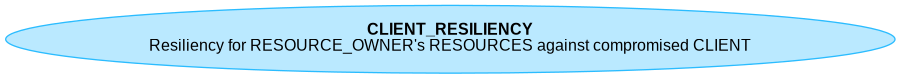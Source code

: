 







@startuml
digraph G {
rankdir="RL";
  node [shape=plaintext, fontname="Arial" fontsize="12"];
    
"CLIENT_RESILIENCY" [fillcolor="#bae9ff", style=filled shape=ellipse, color="#2bbcff", label="CLIENT_RESILIENCY", label= 
    <<table border="0" cellborder="0" cellspacing="0">
     <tr><td align="center"><b>CLIENT_RESILIENCY</b><br/>

Resiliency for RESOURCE_OWNER&#x27;s RESOURCES against compromised CLIENT
</td></tr>
   </table>>]






}

@enduml